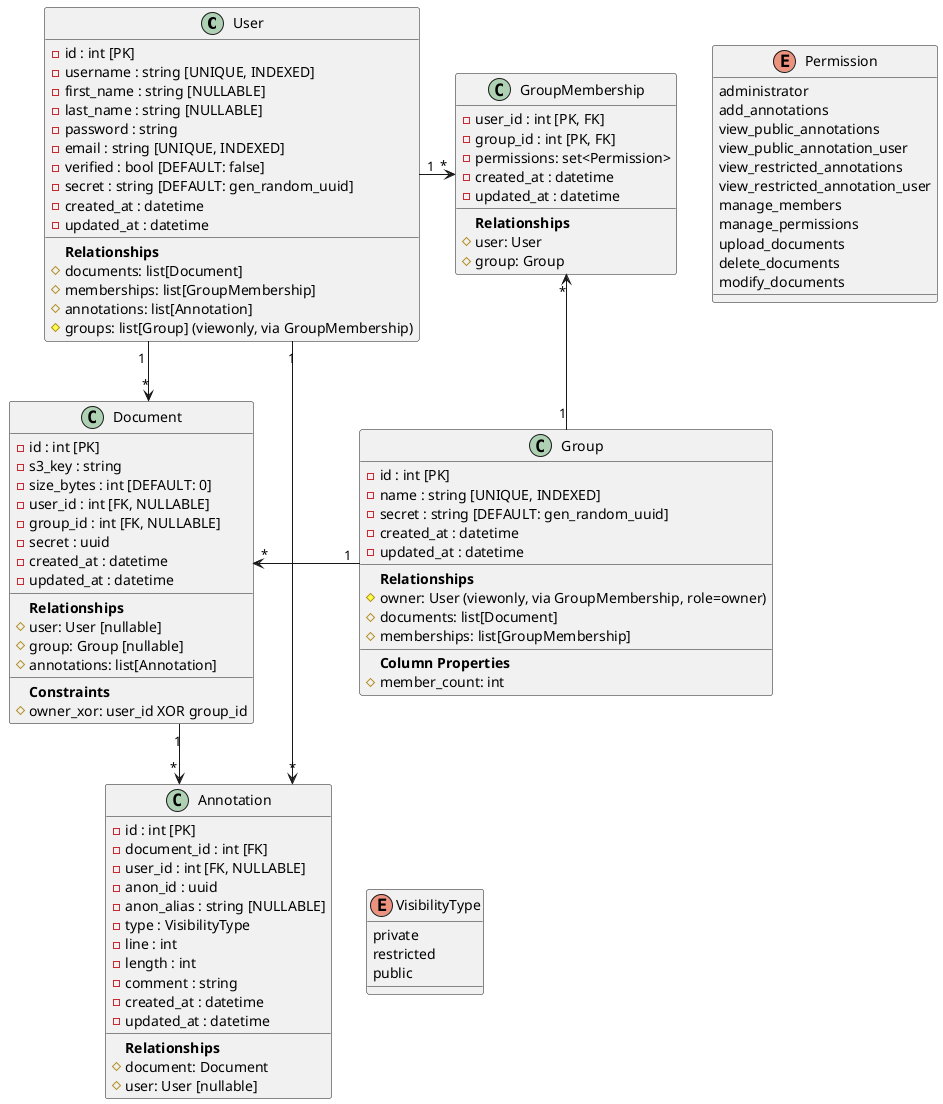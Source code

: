 @startuml DocumentSharing

' Styling
skinparam componentStyle rectangle
skinparam component {
    ArrowThickness 1
}
skinparam linetype ortho

' ========== TABLES ==========

class User {
    - id : int [PK]
    - username : string [UNIQUE, INDEXED]
    - first_name : string [NULLABLE]
    - last_name : string [NULLABLE]
    - password : string
    - email : string [UNIQUE, INDEXED]
    - verified : bool [DEFAULT: false]
    - secret : string [DEFAULT: gen_random_uuid]
    - created_at : datetime
    - updated_at : datetime
    ____
        **Relationships**
        # documents: list[Document]
        # memberships: list[GroupMembership]
        # annotations: list[Annotation]
        # groups: list[Group] (viewonly, via GroupMembership)
}

class Group {
    - id : int [PK]
    - name : string [UNIQUE, INDEXED]
    - secret : string [DEFAULT: gen_random_uuid]
    - created_at : datetime
    - updated_at : datetime
    ____
        **Relationships**
        # owner: User (viewonly, via GroupMembership, role=owner)
        # documents: list[Document]
        # memberships: list[GroupMembership]
    ____
        **Column Properties**
        # member_count: int
}

enum Permission {
    administrator
    add_annotations
    view_public_annotations
    view_public_annotation_user
    view_restricted_annotations
    view_restricted_annotation_user
    manage_members
    manage_permissions
    upload_documents
    delete_documents
    modify_documents
}

class GroupMembership {
    - user_id : int [PK, FK]
    - group_id : int [PK, FK]
    - permissions: set<Permission>
    - created_at : datetime
    - updated_at : datetime
    ____
        **Relationships**
        # user: User
        # group: Group
}

class Document {
    - id : int [PK]
    - s3_key : string
    - size_bytes : int [DEFAULT: 0]
    - user_id : int [FK, NULLABLE]
    - group_id : int [FK, NULLABLE]
    - secret : uuid
    - created_at : datetime
    - updated_at : datetime
    ____
        **Relationships**
        # user: User [nullable]
        # group: Group [nullable]
        # annotations: list[Annotation]
    ____
        **Constraints**
        # owner_xor: user_id XOR group_id
}

enum VisibilityType {
    private
    restricted
    public
}

class Annotation {
    - id : int [PK]
    - document_id : int [FK]
    - user_id : int [FK, NULLABLE]
    - anon_id : uuid
    - anon_alias : string [NULLABLE]
    - type : VisibilityType
    - line : int
    - length : int
    - comment : string
    - created_at : datetime
    - updated_at : datetime
    ____
        **Relationships**
        # document: Document
        # user: User [nullable]
}

' ========== RELATIONSHIPS ==========

User "1" -r-> "*" Document
User "1" -r-> "*" GroupMembership
User "1" -r-> "*" Annotation

Group "1" -u-> "*" GroupMembership
Group "1" -r-> "*" Document

Document "1" -d-> "*" Annotation

GroupMembership -[hidden]r-> Permission

Annotation -[hidden]r-> VisibilityType

@enduml
